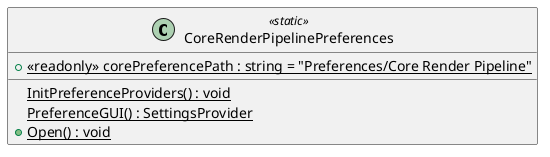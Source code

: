 @startuml
class CoreRenderPipelinePreferences <<static>> {
    + {static} <<readonly>> corePreferencePath : string = "Preferences/Core Render Pipeline"
    {static} InitPreferenceProviders() : void
    {static} PreferenceGUI() : SettingsProvider
    + {static} Open() : void
}
@enduml
